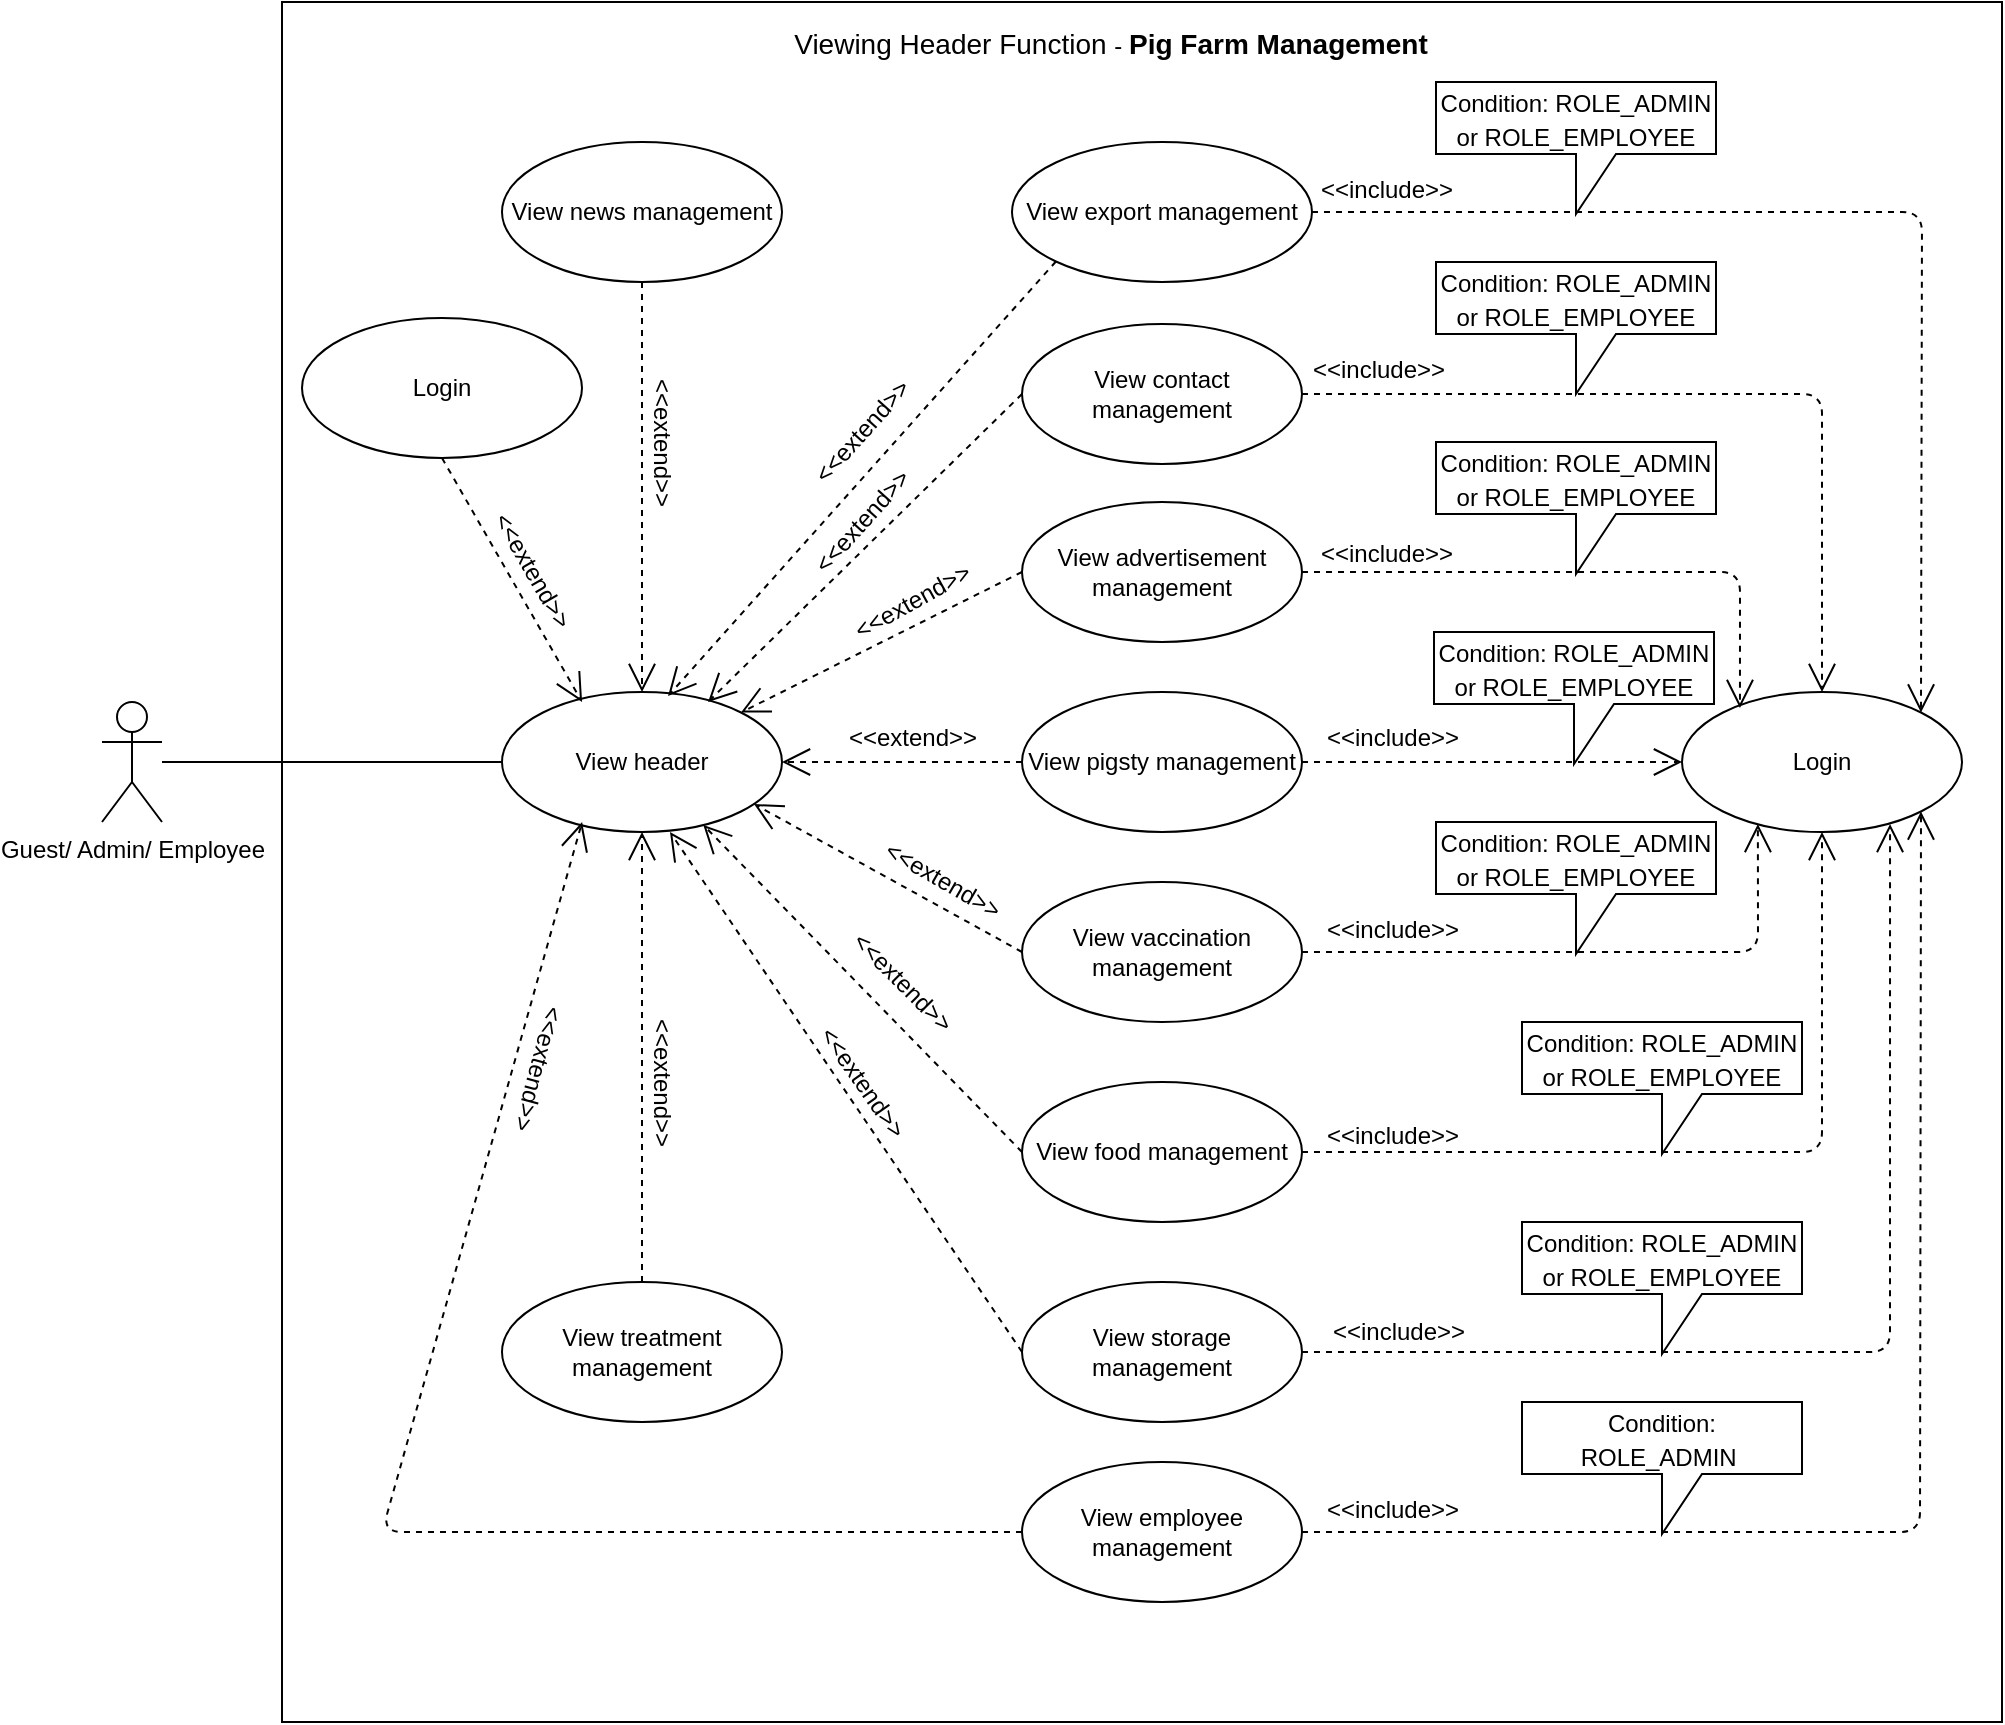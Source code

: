 <mxfile version="20.2.8" type="device"><diagram id="ZiJ1QPWtikxDmdyrKGaZ" name="Page-1"><mxGraphModel dx="1958" dy="450" grid="1" gridSize="10" guides="1" tooltips="1" connect="1" arrows="1" fold="1" page="1" pageScale="1" pageWidth="850" pageHeight="1100" math="0" shadow="0"><root><mxCell id="0"/><mxCell id="1" parent="0"/><mxCell id="5E4w11CoWnl0UhFc0yHq-3" value="" style="whiteSpace=wrap;html=1;aspect=fixed;" parent="1" vertex="1"><mxGeometry x="110" y="20" width="860" height="860" as="geometry"/></mxCell><mxCell id="mLHjseE6QlHjcq5zer_h-18" style="rounded=0;orthogonalLoop=1;jettySize=auto;html=1;entryX=0;entryY=0.5;entryDx=0;entryDy=0;endArrow=none;endFill=0;" parent="1" source="mLHjseE6QlHjcq5zer_h-16" target="mLHjseE6QlHjcq5zer_h-19" edge="1"><mxGeometry relative="1" as="geometry"><mxPoint x="210" y="330" as="targetPoint"/></mxGeometry></mxCell><mxCell id="mLHjseE6QlHjcq5zer_h-16" value="Guest/ Admin/ Employee" style="shape=umlActor;verticalLabelPosition=bottom;verticalAlign=top;html=1;" parent="1" vertex="1"><mxGeometry x="20" y="370" width="30" height="60" as="geometry"/></mxCell><mxCell id="mLHjseE6QlHjcq5zer_h-19" value="View header" style="ellipse;whiteSpace=wrap;html=1;" parent="1" vertex="1"><mxGeometry x="220" y="365" width="140" height="70" as="geometry"/></mxCell><mxCell id="mLHjseE6QlHjcq5zer_h-28" value="View advertisement management" style="ellipse;whiteSpace=wrap;html=1;strokeColor=#000000;" parent="1" vertex="1"><mxGeometry x="480" y="270" width="140" height="70" as="geometry"/></mxCell><mxCell id="mLHjseE6QlHjcq5zer_h-32" value="View pigsty management" style="ellipse;whiteSpace=wrap;html=1;strokeColor=#000000;" parent="1" vertex="1"><mxGeometry x="480" y="365" width="140" height="70" as="geometry"/></mxCell><mxCell id="mLHjseE6QlHjcq5zer_h-38" value="View vaccination management" style="ellipse;whiteSpace=wrap;html=1;strokeColor=#000000;" parent="1" vertex="1"><mxGeometry x="480" y="460" width="140" height="70" as="geometry"/></mxCell><mxCell id="5E4w11CoWnl0UhFc0yHq-4" value="&lt;font style=&quot;font-size: 14px;&quot;&gt;Viewing Header Function &lt;/font&gt;-&amp;nbsp;&lt;b&gt;&lt;font style=&quot;font-size: 14px;&quot;&gt;Pig Farm Management&lt;/font&gt;&lt;/b&gt;" style="text;html=1;strokeColor=none;fillColor=none;align=center;verticalAlign=middle;whiteSpace=wrap;rounded=0;" parent="1" vertex="1"><mxGeometry x="352" y="21" width="345" height="40" as="geometry"/></mxCell><mxCell id="W9C0MPpEvJ9GNx-I4hxc-9" value="View news management" style="ellipse;whiteSpace=wrap;html=1;" vertex="1" parent="1"><mxGeometry x="220" y="90" width="140" height="70" as="geometry"/></mxCell><mxCell id="W9C0MPpEvJ9GNx-I4hxc-10" value="" style="endArrow=open;dashed=1;endFill=0;endSize=12;html=1;exitX=0.5;exitY=1;exitDx=0;exitDy=0;entryX=0.5;entryY=0;entryDx=0;entryDy=0;" edge="1" parent="1" source="W9C0MPpEvJ9GNx-I4hxc-9" target="mLHjseE6QlHjcq5zer_h-19"><mxGeometry width="160" relative="1" as="geometry"><mxPoint x="349.497" y="315.251" as="sourcePoint"/><mxPoint x="490" y="260" as="targetPoint"/></mxGeometry></mxCell><mxCell id="W9C0MPpEvJ9GNx-I4hxc-13" value="" style="group;rotation=90;" vertex="1" connectable="0" parent="1"><mxGeometry x="250" y="206" width="100" height="64" as="geometry"/></mxCell><mxCell id="W9C0MPpEvJ9GNx-I4hxc-14" value="&amp;lt;&amp;lt;extend&amp;gt;&amp;gt;" style="text;html=1;align=center;verticalAlign=middle;resizable=0;points=[];autosize=1;rotation=90;" vertex="1" parent="W9C0MPpEvJ9GNx-I4hxc-13"><mxGeometry x="10" y="24" width="80" height="20" as="geometry"/></mxCell><mxCell id="W9C0MPpEvJ9GNx-I4hxc-15" value="View export management" style="ellipse;whiteSpace=wrap;html=1;" vertex="1" parent="1"><mxGeometry x="475" y="90" width="150" height="70" as="geometry"/></mxCell><mxCell id="W9C0MPpEvJ9GNx-I4hxc-16" value="" style="endArrow=open;dashed=1;endFill=0;endSize=12;html=1;exitX=0;exitY=1;exitDx=0;exitDy=0;entryX=0.593;entryY=0.029;entryDx=0;entryDy=0;entryPerimeter=0;" edge="1" parent="1" source="W9C0MPpEvJ9GNx-I4hxc-15" target="mLHjseE6QlHjcq5zer_h-19"><mxGeometry width="160" relative="1" as="geometry"><mxPoint x="300" y="170" as="sourcePoint"/><mxPoint x="300" y="300" as="targetPoint"/></mxGeometry></mxCell><mxCell id="W9C0MPpEvJ9GNx-I4hxc-19" value="View contact management" style="ellipse;whiteSpace=wrap;html=1;strokeColor=#000000;" vertex="1" parent="1"><mxGeometry x="480" y="181" width="140" height="70" as="geometry"/></mxCell><mxCell id="W9C0MPpEvJ9GNx-I4hxc-20" value="View food management" style="ellipse;whiteSpace=wrap;html=1;strokeColor=#000000;" vertex="1" parent="1"><mxGeometry x="480" y="560" width="140" height="70" as="geometry"/></mxCell><mxCell id="W9C0MPpEvJ9GNx-I4hxc-21" value="View storage management" style="ellipse;whiteSpace=wrap;html=1;strokeColor=#000000;" vertex="1" parent="1"><mxGeometry x="480" y="660" width="140" height="70" as="geometry"/></mxCell><mxCell id="W9C0MPpEvJ9GNx-I4hxc-22" value="View treatment management" style="ellipse;whiteSpace=wrap;html=1;strokeColor=#000000;" vertex="1" parent="1"><mxGeometry x="220" y="660" width="140" height="70" as="geometry"/></mxCell><mxCell id="W9C0MPpEvJ9GNx-I4hxc-23" value="" style="endArrow=open;dashed=1;endFill=0;endSize=12;html=1;exitX=0;exitY=0.5;exitDx=0;exitDy=0;entryX=0.736;entryY=0.071;entryDx=0;entryDy=0;entryPerimeter=0;" edge="1" parent="1" source="W9C0MPpEvJ9GNx-I4hxc-19" target="mLHjseE6QlHjcq5zer_h-19"><mxGeometry width="160" relative="1" as="geometry"><mxPoint x="506.967" y="159.749" as="sourcePoint"/><mxPoint x="313.02" y="377.03" as="targetPoint"/></mxGeometry></mxCell><mxCell id="W9C0MPpEvJ9GNx-I4hxc-24" value="" style="endArrow=open;dashed=1;endFill=0;endSize=12;html=1;exitX=0;exitY=0.5;exitDx=0;exitDy=0;entryX=1;entryY=0;entryDx=0;entryDy=0;" edge="1" parent="1" source="mLHjseE6QlHjcq5zer_h-28" target="mLHjseE6QlHjcq5zer_h-19"><mxGeometry width="160" relative="1" as="geometry"><mxPoint x="490" y="226" as="sourcePoint"/><mxPoint x="333.04" y="379.97" as="targetPoint"/></mxGeometry></mxCell><mxCell id="W9C0MPpEvJ9GNx-I4hxc-25" value="" style="endArrow=open;dashed=1;endFill=0;endSize=12;html=1;exitX=0;exitY=0.5;exitDx=0;exitDy=0;entryX=1;entryY=0.5;entryDx=0;entryDy=0;" edge="1" parent="1" source="mLHjseE6QlHjcq5zer_h-32" target="mLHjseE6QlHjcq5zer_h-19"><mxGeometry width="160" relative="1" as="geometry"><mxPoint x="490" y="315" as="sourcePoint"/><mxPoint x="349.497" y="385.251" as="targetPoint"/></mxGeometry></mxCell><mxCell id="W9C0MPpEvJ9GNx-I4hxc-26" value="" style="endArrow=open;dashed=1;endFill=0;endSize=12;html=1;exitX=0;exitY=0.5;exitDx=0;exitDy=0;entryX=0.9;entryY=0.8;entryDx=0;entryDy=0;entryPerimeter=0;" edge="1" parent="1" source="mLHjseE6QlHjcq5zer_h-38" target="mLHjseE6QlHjcq5zer_h-19"><mxGeometry width="160" relative="1" as="geometry"><mxPoint x="490" y="315" as="sourcePoint"/><mxPoint x="350" y="410" as="targetPoint"/></mxGeometry></mxCell><mxCell id="W9C0MPpEvJ9GNx-I4hxc-27" value="" style="endArrow=open;dashed=1;endFill=0;endSize=12;html=1;exitX=0;exitY=0.5;exitDx=0;exitDy=0;" edge="1" parent="1" source="W9C0MPpEvJ9GNx-I4hxc-20" target="mLHjseE6QlHjcq5zer_h-19"><mxGeometry width="160" relative="1" as="geometry"><mxPoint x="490" y="505" as="sourcePoint"/><mxPoint x="349.497" y="434.749" as="targetPoint"/></mxGeometry></mxCell><mxCell id="W9C0MPpEvJ9GNx-I4hxc-28" value="" style="endArrow=open;dashed=1;endFill=0;endSize=12;html=1;exitX=0;exitY=0.5;exitDx=0;exitDy=0;entryX=0.6;entryY=1;entryDx=0;entryDy=0;entryPerimeter=0;" edge="1" parent="1" source="W9C0MPpEvJ9GNx-I4hxc-21" target="mLHjseE6QlHjcq5zer_h-19"><mxGeometry width="160" relative="1" as="geometry"><mxPoint x="490" y="605" as="sourcePoint"/><mxPoint x="329.96" y="440.03" as="targetPoint"/></mxGeometry></mxCell><mxCell id="W9C0MPpEvJ9GNx-I4hxc-29" value="" style="endArrow=open;dashed=1;endFill=0;endSize=12;html=1;exitX=0.5;exitY=0;exitDx=0;exitDy=0;entryX=0.5;entryY=1;entryDx=0;entryDy=0;" edge="1" parent="1" source="W9C0MPpEvJ9GNx-I4hxc-22" target="mLHjseE6QlHjcq5zer_h-19"><mxGeometry width="160" relative="1" as="geometry"><mxPoint x="490" y="705" as="sourcePoint"/><mxPoint x="320.02" y="440.03" as="targetPoint"/></mxGeometry></mxCell><mxCell id="W9C0MPpEvJ9GNx-I4hxc-31" value="&amp;lt;&amp;lt;extend&amp;gt;&amp;gt;" style="text;html=1;align=center;verticalAlign=middle;resizable=0;points=[];autosize=1;rotation=90;" vertex="1" parent="1"><mxGeometry x="260" y="550" width="80" height="20" as="geometry"/></mxCell><mxCell id="W9C0MPpEvJ9GNx-I4hxc-32" value="&amp;lt;&amp;lt;extend&amp;gt;&amp;gt;" style="text;html=1;align=center;verticalAlign=middle;resizable=0;points=[];autosize=1;rotation=55;" vertex="1" parent="1"><mxGeometry x="360" y="550" width="80" height="20" as="geometry"/></mxCell><mxCell id="W9C0MPpEvJ9GNx-I4hxc-33" value="&amp;lt;&amp;lt;extend&amp;gt;&amp;gt;" style="text;html=1;align=center;verticalAlign=middle;resizable=0;points=[];autosize=1;rotation=45;" vertex="1" parent="1"><mxGeometry x="380" y="500" width="80" height="20" as="geometry"/></mxCell><mxCell id="W9C0MPpEvJ9GNx-I4hxc-34" value="&amp;lt;&amp;lt;extend&amp;gt;&amp;gt;" style="text;html=1;align=center;verticalAlign=middle;resizable=0;points=[];autosize=1;rotation=30;" vertex="1" parent="1"><mxGeometry x="400" y="449" width="80" height="20" as="geometry"/></mxCell><mxCell id="W9C0MPpEvJ9GNx-I4hxc-35" value="&amp;lt;&amp;lt;extend&amp;gt;&amp;gt;" style="text;html=1;align=center;verticalAlign=middle;resizable=0;points=[];autosize=1;rotation=0;" vertex="1" parent="1"><mxGeometry x="385" y="378" width="80" height="20" as="geometry"/></mxCell><mxCell id="W9C0MPpEvJ9GNx-I4hxc-36" value="&amp;lt;&amp;lt;extend&amp;gt;&amp;gt;" style="text;html=1;align=center;verticalAlign=middle;resizable=0;points=[];autosize=1;rotation=-29;" vertex="1" parent="1"><mxGeometry x="385" y="310" width="80" height="20" as="geometry"/></mxCell><mxCell id="W9C0MPpEvJ9GNx-I4hxc-37" value="&amp;lt;&amp;lt;extend&amp;gt;&amp;gt;" style="text;html=1;align=center;verticalAlign=middle;resizable=0;points=[];autosize=1;rotation=-48;" vertex="1" parent="1"><mxGeometry x="360" y="270" width="80" height="20" as="geometry"/></mxCell><mxCell id="W9C0MPpEvJ9GNx-I4hxc-39" value="&amp;lt;&amp;lt;extend&amp;gt;&amp;gt;" style="text;html=1;align=center;verticalAlign=middle;resizable=0;points=[];autosize=1;rotation=-48;" vertex="1" parent="1"><mxGeometry x="360" y="225" width="80" height="20" as="geometry"/></mxCell><mxCell id="W9C0MPpEvJ9GNx-I4hxc-40" value="View employee management" style="ellipse;whiteSpace=wrap;html=1;strokeColor=#000000;" vertex="1" parent="1"><mxGeometry x="480" y="750" width="140" height="70" as="geometry"/></mxCell><mxCell id="W9C0MPpEvJ9GNx-I4hxc-41" value="" style="endArrow=open;dashed=1;endFill=0;endSize=12;html=1;exitX=0;exitY=0.5;exitDx=0;exitDy=0;entryX=0.286;entryY=0.929;entryDx=0;entryDy=0;entryPerimeter=0;" edge="1" parent="1" source="W9C0MPpEvJ9GNx-I4hxc-40" target="mLHjseE6QlHjcq5zer_h-19"><mxGeometry width="160" relative="1" as="geometry"><mxPoint x="300" y="670" as="sourcePoint"/><mxPoint x="300" y="445" as="targetPoint"/><Array as="points"><mxPoint x="160" y="785"/></Array></mxGeometry></mxCell><mxCell id="W9C0MPpEvJ9GNx-I4hxc-42" value="&amp;lt;&amp;lt;extend&amp;gt;&amp;gt;" style="text;html=1;align=center;verticalAlign=middle;resizable=0;points=[];autosize=1;rotation=105;" vertex="1" parent="1"><mxGeometry x="198" y="543" width="80" height="20" as="geometry"/></mxCell><mxCell id="W9C0MPpEvJ9GNx-I4hxc-43" value="Login" style="ellipse;whiteSpace=wrap;html=1;" vertex="1" parent="1"><mxGeometry x="120" y="178" width="140" height="70" as="geometry"/></mxCell><mxCell id="W9C0MPpEvJ9GNx-I4hxc-44" value="" style="endArrow=open;dashed=1;endFill=0;endSize=12;html=1;exitX=0.5;exitY=1;exitDx=0;exitDy=0;entryX=0.286;entryY=0.071;entryDx=0;entryDy=0;entryPerimeter=0;" edge="1" parent="1" source="W9C0MPpEvJ9GNx-I4hxc-43" target="mLHjseE6QlHjcq5zer_h-19"><mxGeometry width="160" relative="1" as="geometry"><mxPoint x="300" y="170" as="sourcePoint"/><mxPoint x="300" y="375" as="targetPoint"/></mxGeometry></mxCell><mxCell id="W9C0MPpEvJ9GNx-I4hxc-45" value="&amp;lt;&amp;lt;extend&amp;gt;&amp;gt;" style="text;html=1;align=center;verticalAlign=middle;resizable=0;points=[];autosize=1;rotation=60;" vertex="1" parent="1"><mxGeometry x="195" y="294" width="80" height="20" as="geometry"/></mxCell><mxCell id="W9C0MPpEvJ9GNx-I4hxc-46" value="Login" style="ellipse;whiteSpace=wrap;html=1;strokeColor=#000000;" vertex="1" parent="1"><mxGeometry x="810" y="365" width="140" height="70" as="geometry"/></mxCell><mxCell id="W9C0MPpEvJ9GNx-I4hxc-47" value="" style="endArrow=open;dashed=1;endFill=0;endSize=12;html=1;exitX=1;exitY=0.5;exitDx=0;exitDy=0;entryX=0;entryY=0.5;entryDx=0;entryDy=0;" edge="1" parent="1" source="mLHjseE6QlHjcq5zer_h-32" target="W9C0MPpEvJ9GNx-I4hxc-46"><mxGeometry width="160" relative="1" as="geometry"><mxPoint x="490" y="410" as="sourcePoint"/><mxPoint x="370" y="410" as="targetPoint"/></mxGeometry></mxCell><mxCell id="W9C0MPpEvJ9GNx-I4hxc-48" value="&amp;lt;&amp;lt;include&amp;gt;&amp;gt;" style="text;html=1;align=center;verticalAlign=middle;resizable=0;points=[];autosize=1;rotation=0;" vertex="1" parent="1"><mxGeometry x="620" y="373" width="90" height="30" as="geometry"/></mxCell><mxCell id="W9C0MPpEvJ9GNx-I4hxc-49" value="" style="endArrow=open;dashed=1;endFill=0;endSize=12;html=1;exitX=1;exitY=0.5;exitDx=0;exitDy=0;entryX=0.271;entryY=0.943;entryDx=0;entryDy=0;entryPerimeter=0;" edge="1" parent="1" source="mLHjseE6QlHjcq5zer_h-38" target="W9C0MPpEvJ9GNx-I4hxc-46"><mxGeometry width="160" relative="1" as="geometry"><mxPoint x="630" y="410" as="sourcePoint"/><mxPoint x="820" y="410" as="targetPoint"/><Array as="points"><mxPoint x="848" y="495"/></Array></mxGeometry></mxCell><mxCell id="W9C0MPpEvJ9GNx-I4hxc-50" value="" style="endArrow=open;dashed=1;endFill=0;endSize=12;html=1;exitX=1;exitY=0.5;exitDx=0;exitDy=0;entryX=0.5;entryY=1;entryDx=0;entryDy=0;" edge="1" parent="1" source="W9C0MPpEvJ9GNx-I4hxc-20" target="W9C0MPpEvJ9GNx-I4hxc-46"><mxGeometry width="160" relative="1" as="geometry"><mxPoint x="630" y="505" as="sourcePoint"/><mxPoint x="830" y="420" as="targetPoint"/><Array as="points"><mxPoint x="880" y="595"/></Array></mxGeometry></mxCell><mxCell id="W9C0MPpEvJ9GNx-I4hxc-51" value="" style="endArrow=open;dashed=1;endFill=0;endSize=12;html=1;exitX=1;exitY=0.5;exitDx=0;exitDy=0;entryX=0.743;entryY=0.943;entryDx=0;entryDy=0;entryPerimeter=0;" edge="1" parent="1" source="W9C0MPpEvJ9GNx-I4hxc-21" target="W9C0MPpEvJ9GNx-I4hxc-46"><mxGeometry width="160" relative="1" as="geometry"><mxPoint x="630" y="605" as="sourcePoint"/><mxPoint x="840" y="430" as="targetPoint"/><Array as="points"><mxPoint x="914" y="695"/></Array></mxGeometry></mxCell><mxCell id="W9C0MPpEvJ9GNx-I4hxc-52" value="" style="endArrow=open;dashed=1;endFill=0;endSize=12;html=1;exitX=1;exitY=0.5;exitDx=0;exitDy=0;entryX=1;entryY=1;entryDx=0;entryDy=0;" edge="1" parent="1" source="W9C0MPpEvJ9GNx-I4hxc-40" target="W9C0MPpEvJ9GNx-I4hxc-46"><mxGeometry width="160" relative="1" as="geometry"><mxPoint x="630" y="705" as="sourcePoint"/><mxPoint x="850" y="440" as="targetPoint"/><Array as="points"><mxPoint x="929" y="785"/></Array></mxGeometry></mxCell><mxCell id="W9C0MPpEvJ9GNx-I4hxc-53" value="&amp;lt;&amp;lt;include&amp;gt;&amp;gt;" style="text;html=1;align=center;verticalAlign=middle;resizable=0;points=[];autosize=1;rotation=0;" vertex="1" parent="1"><mxGeometry x="620" y="469" width="90" height="30" as="geometry"/></mxCell><mxCell id="W9C0MPpEvJ9GNx-I4hxc-54" value="&amp;lt;&amp;lt;include&amp;gt;&amp;gt;" style="text;html=1;align=center;verticalAlign=middle;resizable=0;points=[];autosize=1;rotation=0;" vertex="1" parent="1"><mxGeometry x="620" y="572" width="90" height="30" as="geometry"/></mxCell><mxCell id="W9C0MPpEvJ9GNx-I4hxc-55" value="&amp;lt;&amp;lt;include&amp;gt;&amp;gt;" style="text;html=1;align=center;verticalAlign=middle;resizable=0;points=[];autosize=1;rotation=0;" vertex="1" parent="1"><mxGeometry x="623" y="670" width="90" height="30" as="geometry"/></mxCell><mxCell id="W9C0MPpEvJ9GNx-I4hxc-56" value="&amp;lt;&amp;lt;include&amp;gt;&amp;gt;" style="text;html=1;align=center;verticalAlign=middle;resizable=0;points=[];autosize=1;rotation=0;" vertex="1" parent="1"><mxGeometry x="620" y="759" width="90" height="30" as="geometry"/></mxCell><mxCell id="W9C0MPpEvJ9GNx-I4hxc-57" value="" style="endArrow=open;dashed=1;endFill=0;endSize=12;html=1;entryX=1;entryY=0;entryDx=0;entryDy=0;exitX=1;exitY=0.5;exitDx=0;exitDy=0;" edge="1" parent="1" source="W9C0MPpEvJ9GNx-I4hxc-15" target="W9C0MPpEvJ9GNx-I4hxc-46"><mxGeometry width="160" relative="1" as="geometry"><mxPoint x="630" y="410" as="sourcePoint"/><mxPoint x="820" y="410" as="targetPoint"/><Array as="points"><mxPoint x="930" y="125"/></Array></mxGeometry></mxCell><mxCell id="W9C0MPpEvJ9GNx-I4hxc-58" value="" style="endArrow=open;dashed=1;endFill=0;endSize=12;html=1;entryX=0.5;entryY=0;entryDx=0;entryDy=0;exitX=1;exitY=0.5;exitDx=0;exitDy=0;" edge="1" parent="1" source="W9C0MPpEvJ9GNx-I4hxc-19" target="W9C0MPpEvJ9GNx-I4hxc-46"><mxGeometry width="160" relative="1" as="geometry"><mxPoint x="635" y="135" as="sourcePoint"/><mxPoint x="939.497" y="385.251" as="targetPoint"/><Array as="points"><mxPoint x="880" y="216"/></Array></mxGeometry></mxCell><mxCell id="W9C0MPpEvJ9GNx-I4hxc-59" value="" style="endArrow=open;dashed=1;endFill=0;endSize=12;html=1;entryX=0.207;entryY=0.114;entryDx=0;entryDy=0;exitX=1;exitY=0.5;exitDx=0;exitDy=0;entryPerimeter=0;" edge="1" parent="1" source="mLHjseE6QlHjcq5zer_h-28" target="W9C0MPpEvJ9GNx-I4hxc-46"><mxGeometry width="160" relative="1" as="geometry"><mxPoint x="630" y="226" as="sourcePoint"/><mxPoint x="890" y="375" as="targetPoint"/><Array as="points"><mxPoint x="839" y="305"/></Array></mxGeometry></mxCell><mxCell id="W9C0MPpEvJ9GNx-I4hxc-60" value="&amp;lt;&amp;lt;include&amp;gt;&amp;gt;" style="text;html=1;align=center;verticalAlign=middle;resizable=0;points=[];autosize=1;rotation=0;" vertex="1" parent="1"><mxGeometry x="617" y="281" width="90" height="30" as="geometry"/></mxCell><mxCell id="W9C0MPpEvJ9GNx-I4hxc-61" value="&amp;lt;&amp;lt;include&amp;gt;&amp;gt;" style="text;html=1;align=center;verticalAlign=middle;resizable=0;points=[];autosize=1;rotation=0;" vertex="1" parent="1"><mxGeometry x="613" y="189" width="90" height="30" as="geometry"/></mxCell><mxCell id="W9C0MPpEvJ9GNx-I4hxc-62" value="&amp;lt;&amp;lt;include&amp;gt;&amp;gt;" style="text;html=1;align=center;verticalAlign=middle;resizable=0;points=[];autosize=1;rotation=0;" vertex="1" parent="1"><mxGeometry x="617" y="99" width="90" height="30" as="geometry"/></mxCell><mxCell id="W9C0MPpEvJ9GNx-I4hxc-63" value="&lt;font style=&quot;font-size: 12px;&quot;&gt;Condition: ROLE_ADMIN&amp;nbsp;&lt;/font&gt;" style="shape=callout;whiteSpace=wrap;html=1;perimeter=calloutPerimeter;fontSize=14;" vertex="1" parent="1"><mxGeometry x="730" y="720" width="140" height="66" as="geometry"/></mxCell><mxCell id="W9C0MPpEvJ9GNx-I4hxc-64" value="&lt;font style=&quot;font-size: 12px;&quot;&gt;Condition: ROLE_ADMIN or ROLE_EMPLOYEE&lt;/font&gt;" style="shape=callout;whiteSpace=wrap;html=1;perimeter=calloutPerimeter;fontSize=14;" vertex="1" parent="1"><mxGeometry x="730" y="630" width="140" height="66" as="geometry"/></mxCell><mxCell id="W9C0MPpEvJ9GNx-I4hxc-65" value="&lt;font style=&quot;font-size: 12px;&quot;&gt;Condition: ROLE_ADMIN or ROLE_EMPLOYEE&lt;/font&gt;" style="shape=callout;whiteSpace=wrap;html=1;perimeter=calloutPerimeter;fontSize=14;" vertex="1" parent="1"><mxGeometry x="730" y="530" width="140" height="66" as="geometry"/></mxCell><mxCell id="W9C0MPpEvJ9GNx-I4hxc-66" value="&lt;font style=&quot;font-size: 12px;&quot;&gt;Condition: ROLE_ADMIN or ROLE_EMPLOYEE&lt;/font&gt;" style="shape=callout;whiteSpace=wrap;html=1;perimeter=calloutPerimeter;fontSize=14;" vertex="1" parent="1"><mxGeometry x="687" y="430" width="140" height="66" as="geometry"/></mxCell><mxCell id="W9C0MPpEvJ9GNx-I4hxc-68" value="&lt;font style=&quot;font-size: 12px;&quot;&gt;Condition: ROLE_ADMIN or ROLE_EMPLOYEE&lt;/font&gt;" style="shape=callout;whiteSpace=wrap;html=1;perimeter=calloutPerimeter;fontSize=14;" vertex="1" parent="1"><mxGeometry x="686" y="335" width="140" height="66" as="geometry"/></mxCell><mxCell id="W9C0MPpEvJ9GNx-I4hxc-69" value="&lt;font style=&quot;font-size: 12px;&quot;&gt;Condition: ROLE_ADMIN or ROLE_EMPLOYEE&lt;/font&gt;" style="shape=callout;whiteSpace=wrap;html=1;perimeter=calloutPerimeter;fontSize=14;" vertex="1" parent="1"><mxGeometry x="687" y="240" width="140" height="66" as="geometry"/></mxCell><mxCell id="W9C0MPpEvJ9GNx-I4hxc-70" value="&lt;font style=&quot;font-size: 12px;&quot;&gt;Condition: ROLE_ADMIN or ROLE_EMPLOYEE&lt;/font&gt;" style="shape=callout;whiteSpace=wrap;html=1;perimeter=calloutPerimeter;fontSize=14;" vertex="1" parent="1"><mxGeometry x="687" y="150" width="140" height="66" as="geometry"/></mxCell><mxCell id="W9C0MPpEvJ9GNx-I4hxc-71" value="&lt;font style=&quot;font-size: 12px;&quot;&gt;Condition: ROLE_ADMIN or ROLE_EMPLOYEE&lt;/font&gt;" style="shape=callout;whiteSpace=wrap;html=1;perimeter=calloutPerimeter;fontSize=14;" vertex="1" parent="1"><mxGeometry x="687" y="60" width="140" height="66" as="geometry"/></mxCell></root></mxGraphModel></diagram></mxfile>